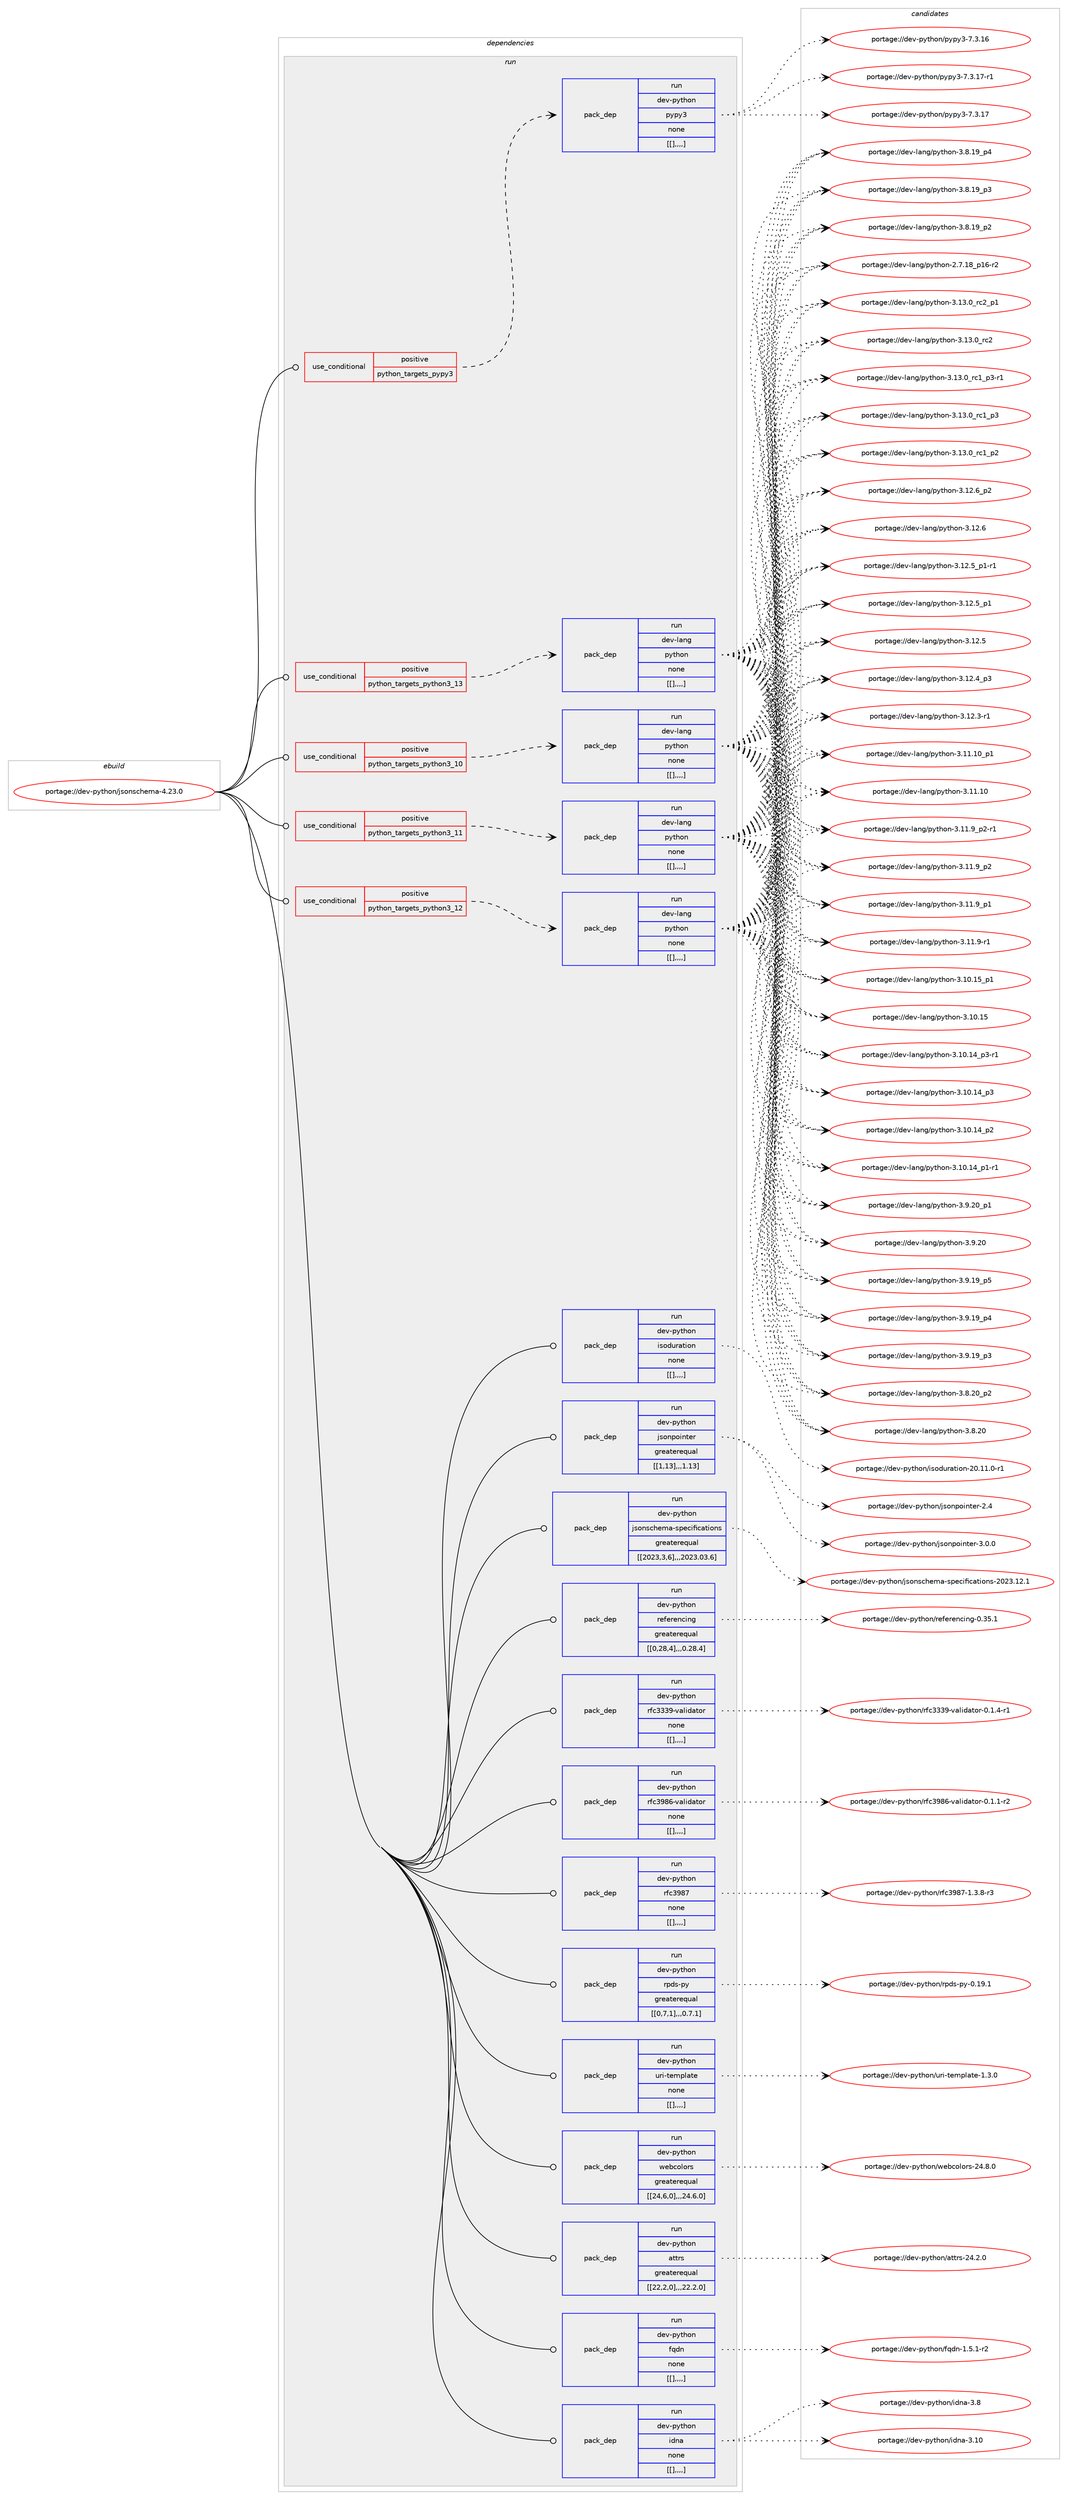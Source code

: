digraph prolog {

# *************
# Graph options
# *************

newrank=true;
concentrate=true;
compound=true;
graph [rankdir=LR,fontname=Helvetica,fontsize=10,ranksep=1.5];#, ranksep=2.5, nodesep=0.2];
edge  [arrowhead=vee];
node  [fontname=Helvetica,fontsize=10];

# **********
# The ebuild
# **********

subgraph cluster_leftcol {
color=gray;
label=<<i>ebuild</i>>;
id [label="portage://dev-python/jsonschema-4.23.0", color=red, width=4, href="../dev-python/jsonschema-4.23.0.svg"];
}

# ****************
# The dependencies
# ****************

subgraph cluster_midcol {
color=gray;
label=<<i>dependencies</i>>;
subgraph cluster_compile {
fillcolor="#eeeeee";
style=filled;
label=<<i>compile</i>>;
}
subgraph cluster_compileandrun {
fillcolor="#eeeeee";
style=filled;
label=<<i>compile and run</i>>;
}
subgraph cluster_run {
fillcolor="#eeeeee";
style=filled;
label=<<i>run</i>>;
subgraph cond35129 {
dependency150965 [label=<<TABLE BORDER="0" CELLBORDER="1" CELLSPACING="0" CELLPADDING="4"><TR><TD ROWSPAN="3" CELLPADDING="10">use_conditional</TD></TR><TR><TD>positive</TD></TR><TR><TD>python_targets_pypy3</TD></TR></TABLE>>, shape=none, color=red];
subgraph pack114622 {
dependency150966 [label=<<TABLE BORDER="0" CELLBORDER="1" CELLSPACING="0" CELLPADDING="4" WIDTH="220"><TR><TD ROWSPAN="6" CELLPADDING="30">pack_dep</TD></TR><TR><TD WIDTH="110">run</TD></TR><TR><TD>dev-python</TD></TR><TR><TD>pypy3</TD></TR><TR><TD>none</TD></TR><TR><TD>[[],,,,]</TD></TR></TABLE>>, shape=none, color=blue];
}
dependency150965:e -> dependency150966:w [weight=20,style="dashed",arrowhead="vee"];
}
id:e -> dependency150965:w [weight=20,style="solid",arrowhead="odot"];
subgraph cond35130 {
dependency150967 [label=<<TABLE BORDER="0" CELLBORDER="1" CELLSPACING="0" CELLPADDING="4"><TR><TD ROWSPAN="3" CELLPADDING="10">use_conditional</TD></TR><TR><TD>positive</TD></TR><TR><TD>python_targets_python3_10</TD></TR></TABLE>>, shape=none, color=red];
subgraph pack114623 {
dependency150968 [label=<<TABLE BORDER="0" CELLBORDER="1" CELLSPACING="0" CELLPADDING="4" WIDTH="220"><TR><TD ROWSPAN="6" CELLPADDING="30">pack_dep</TD></TR><TR><TD WIDTH="110">run</TD></TR><TR><TD>dev-lang</TD></TR><TR><TD>python</TD></TR><TR><TD>none</TD></TR><TR><TD>[[],,,,]</TD></TR></TABLE>>, shape=none, color=blue];
}
dependency150967:e -> dependency150968:w [weight=20,style="dashed",arrowhead="vee"];
}
id:e -> dependency150967:w [weight=20,style="solid",arrowhead="odot"];
subgraph cond35131 {
dependency150969 [label=<<TABLE BORDER="0" CELLBORDER="1" CELLSPACING="0" CELLPADDING="4"><TR><TD ROWSPAN="3" CELLPADDING="10">use_conditional</TD></TR><TR><TD>positive</TD></TR><TR><TD>python_targets_python3_11</TD></TR></TABLE>>, shape=none, color=red];
subgraph pack114624 {
dependency150970 [label=<<TABLE BORDER="0" CELLBORDER="1" CELLSPACING="0" CELLPADDING="4" WIDTH="220"><TR><TD ROWSPAN="6" CELLPADDING="30">pack_dep</TD></TR><TR><TD WIDTH="110">run</TD></TR><TR><TD>dev-lang</TD></TR><TR><TD>python</TD></TR><TR><TD>none</TD></TR><TR><TD>[[],,,,]</TD></TR></TABLE>>, shape=none, color=blue];
}
dependency150969:e -> dependency150970:w [weight=20,style="dashed",arrowhead="vee"];
}
id:e -> dependency150969:w [weight=20,style="solid",arrowhead="odot"];
subgraph cond35132 {
dependency150971 [label=<<TABLE BORDER="0" CELLBORDER="1" CELLSPACING="0" CELLPADDING="4"><TR><TD ROWSPAN="3" CELLPADDING="10">use_conditional</TD></TR><TR><TD>positive</TD></TR><TR><TD>python_targets_python3_12</TD></TR></TABLE>>, shape=none, color=red];
subgraph pack114625 {
dependency150972 [label=<<TABLE BORDER="0" CELLBORDER="1" CELLSPACING="0" CELLPADDING="4" WIDTH="220"><TR><TD ROWSPAN="6" CELLPADDING="30">pack_dep</TD></TR><TR><TD WIDTH="110">run</TD></TR><TR><TD>dev-lang</TD></TR><TR><TD>python</TD></TR><TR><TD>none</TD></TR><TR><TD>[[],,,,]</TD></TR></TABLE>>, shape=none, color=blue];
}
dependency150971:e -> dependency150972:w [weight=20,style="dashed",arrowhead="vee"];
}
id:e -> dependency150971:w [weight=20,style="solid",arrowhead="odot"];
subgraph cond35133 {
dependency150973 [label=<<TABLE BORDER="0" CELLBORDER="1" CELLSPACING="0" CELLPADDING="4"><TR><TD ROWSPAN="3" CELLPADDING="10">use_conditional</TD></TR><TR><TD>positive</TD></TR><TR><TD>python_targets_python3_13</TD></TR></TABLE>>, shape=none, color=red];
subgraph pack114626 {
dependency150974 [label=<<TABLE BORDER="0" CELLBORDER="1" CELLSPACING="0" CELLPADDING="4" WIDTH="220"><TR><TD ROWSPAN="6" CELLPADDING="30">pack_dep</TD></TR><TR><TD WIDTH="110">run</TD></TR><TR><TD>dev-lang</TD></TR><TR><TD>python</TD></TR><TR><TD>none</TD></TR><TR><TD>[[],,,,]</TD></TR></TABLE>>, shape=none, color=blue];
}
dependency150973:e -> dependency150974:w [weight=20,style="dashed",arrowhead="vee"];
}
id:e -> dependency150973:w [weight=20,style="solid",arrowhead="odot"];
subgraph pack114627 {
dependency150975 [label=<<TABLE BORDER="0" CELLBORDER="1" CELLSPACING="0" CELLPADDING="4" WIDTH="220"><TR><TD ROWSPAN="6" CELLPADDING="30">pack_dep</TD></TR><TR><TD WIDTH="110">run</TD></TR><TR><TD>dev-python</TD></TR><TR><TD>attrs</TD></TR><TR><TD>greaterequal</TD></TR><TR><TD>[[22,2,0],,,22.2.0]</TD></TR></TABLE>>, shape=none, color=blue];
}
id:e -> dependency150975:w [weight=20,style="solid",arrowhead="odot"];
subgraph pack114628 {
dependency150976 [label=<<TABLE BORDER="0" CELLBORDER="1" CELLSPACING="0" CELLPADDING="4" WIDTH="220"><TR><TD ROWSPAN="6" CELLPADDING="30">pack_dep</TD></TR><TR><TD WIDTH="110">run</TD></TR><TR><TD>dev-python</TD></TR><TR><TD>fqdn</TD></TR><TR><TD>none</TD></TR><TR><TD>[[],,,,]</TD></TR></TABLE>>, shape=none, color=blue];
}
id:e -> dependency150976:w [weight=20,style="solid",arrowhead="odot"];
subgraph pack114629 {
dependency150977 [label=<<TABLE BORDER="0" CELLBORDER="1" CELLSPACING="0" CELLPADDING="4" WIDTH="220"><TR><TD ROWSPAN="6" CELLPADDING="30">pack_dep</TD></TR><TR><TD WIDTH="110">run</TD></TR><TR><TD>dev-python</TD></TR><TR><TD>idna</TD></TR><TR><TD>none</TD></TR><TR><TD>[[],,,,]</TD></TR></TABLE>>, shape=none, color=blue];
}
id:e -> dependency150977:w [weight=20,style="solid",arrowhead="odot"];
subgraph pack114630 {
dependency150978 [label=<<TABLE BORDER="0" CELLBORDER="1" CELLSPACING="0" CELLPADDING="4" WIDTH="220"><TR><TD ROWSPAN="6" CELLPADDING="30">pack_dep</TD></TR><TR><TD WIDTH="110">run</TD></TR><TR><TD>dev-python</TD></TR><TR><TD>isoduration</TD></TR><TR><TD>none</TD></TR><TR><TD>[[],,,,]</TD></TR></TABLE>>, shape=none, color=blue];
}
id:e -> dependency150978:w [weight=20,style="solid",arrowhead="odot"];
subgraph pack114631 {
dependency150979 [label=<<TABLE BORDER="0" CELLBORDER="1" CELLSPACING="0" CELLPADDING="4" WIDTH="220"><TR><TD ROWSPAN="6" CELLPADDING="30">pack_dep</TD></TR><TR><TD WIDTH="110">run</TD></TR><TR><TD>dev-python</TD></TR><TR><TD>jsonpointer</TD></TR><TR><TD>greaterequal</TD></TR><TR><TD>[[1,13],,,1.13]</TD></TR></TABLE>>, shape=none, color=blue];
}
id:e -> dependency150979:w [weight=20,style="solid",arrowhead="odot"];
subgraph pack114632 {
dependency150980 [label=<<TABLE BORDER="0" CELLBORDER="1" CELLSPACING="0" CELLPADDING="4" WIDTH="220"><TR><TD ROWSPAN="6" CELLPADDING="30">pack_dep</TD></TR><TR><TD WIDTH="110">run</TD></TR><TR><TD>dev-python</TD></TR><TR><TD>jsonschema-specifications</TD></TR><TR><TD>greaterequal</TD></TR><TR><TD>[[2023,3,6],,,2023.03.6]</TD></TR></TABLE>>, shape=none, color=blue];
}
id:e -> dependency150980:w [weight=20,style="solid",arrowhead="odot"];
subgraph pack114633 {
dependency150981 [label=<<TABLE BORDER="0" CELLBORDER="1" CELLSPACING="0" CELLPADDING="4" WIDTH="220"><TR><TD ROWSPAN="6" CELLPADDING="30">pack_dep</TD></TR><TR><TD WIDTH="110">run</TD></TR><TR><TD>dev-python</TD></TR><TR><TD>referencing</TD></TR><TR><TD>greaterequal</TD></TR><TR><TD>[[0,28,4],,,0.28.4]</TD></TR></TABLE>>, shape=none, color=blue];
}
id:e -> dependency150981:w [weight=20,style="solid",arrowhead="odot"];
subgraph pack114634 {
dependency150982 [label=<<TABLE BORDER="0" CELLBORDER="1" CELLSPACING="0" CELLPADDING="4" WIDTH="220"><TR><TD ROWSPAN="6" CELLPADDING="30">pack_dep</TD></TR><TR><TD WIDTH="110">run</TD></TR><TR><TD>dev-python</TD></TR><TR><TD>rfc3339-validator</TD></TR><TR><TD>none</TD></TR><TR><TD>[[],,,,]</TD></TR></TABLE>>, shape=none, color=blue];
}
id:e -> dependency150982:w [weight=20,style="solid",arrowhead="odot"];
subgraph pack114635 {
dependency150983 [label=<<TABLE BORDER="0" CELLBORDER="1" CELLSPACING="0" CELLPADDING="4" WIDTH="220"><TR><TD ROWSPAN="6" CELLPADDING="30">pack_dep</TD></TR><TR><TD WIDTH="110">run</TD></TR><TR><TD>dev-python</TD></TR><TR><TD>rfc3986-validator</TD></TR><TR><TD>none</TD></TR><TR><TD>[[],,,,]</TD></TR></TABLE>>, shape=none, color=blue];
}
id:e -> dependency150983:w [weight=20,style="solid",arrowhead="odot"];
subgraph pack114636 {
dependency150984 [label=<<TABLE BORDER="0" CELLBORDER="1" CELLSPACING="0" CELLPADDING="4" WIDTH="220"><TR><TD ROWSPAN="6" CELLPADDING="30">pack_dep</TD></TR><TR><TD WIDTH="110">run</TD></TR><TR><TD>dev-python</TD></TR><TR><TD>rfc3987</TD></TR><TR><TD>none</TD></TR><TR><TD>[[],,,,]</TD></TR></TABLE>>, shape=none, color=blue];
}
id:e -> dependency150984:w [weight=20,style="solid",arrowhead="odot"];
subgraph pack114637 {
dependency150985 [label=<<TABLE BORDER="0" CELLBORDER="1" CELLSPACING="0" CELLPADDING="4" WIDTH="220"><TR><TD ROWSPAN="6" CELLPADDING="30">pack_dep</TD></TR><TR><TD WIDTH="110">run</TD></TR><TR><TD>dev-python</TD></TR><TR><TD>rpds-py</TD></TR><TR><TD>greaterequal</TD></TR><TR><TD>[[0,7,1],,,0.7.1]</TD></TR></TABLE>>, shape=none, color=blue];
}
id:e -> dependency150985:w [weight=20,style="solid",arrowhead="odot"];
subgraph pack114638 {
dependency150986 [label=<<TABLE BORDER="0" CELLBORDER="1" CELLSPACING="0" CELLPADDING="4" WIDTH="220"><TR><TD ROWSPAN="6" CELLPADDING="30">pack_dep</TD></TR><TR><TD WIDTH="110">run</TD></TR><TR><TD>dev-python</TD></TR><TR><TD>uri-template</TD></TR><TR><TD>none</TD></TR><TR><TD>[[],,,,]</TD></TR></TABLE>>, shape=none, color=blue];
}
id:e -> dependency150986:w [weight=20,style="solid",arrowhead="odot"];
subgraph pack114639 {
dependency150987 [label=<<TABLE BORDER="0" CELLBORDER="1" CELLSPACING="0" CELLPADDING="4" WIDTH="220"><TR><TD ROWSPAN="6" CELLPADDING="30">pack_dep</TD></TR><TR><TD WIDTH="110">run</TD></TR><TR><TD>dev-python</TD></TR><TR><TD>webcolors</TD></TR><TR><TD>greaterequal</TD></TR><TR><TD>[[24,6,0],,,24.6.0]</TD></TR></TABLE>>, shape=none, color=blue];
}
id:e -> dependency150987:w [weight=20,style="solid",arrowhead="odot"];
}
}

# **************
# The candidates
# **************

subgraph cluster_choices {
rank=same;
color=gray;
label=<<i>candidates</i>>;

subgraph choice114622 {
color=black;
nodesep=1;
choice100101118451121211161041111104711212111212151455546514649554511449 [label="portage://dev-python/pypy3-7.3.17-r1", color=red, width=4,href="../dev-python/pypy3-7.3.17-r1.svg"];
choice10010111845112121116104111110471121211121215145554651464955 [label="portage://dev-python/pypy3-7.3.17", color=red, width=4,href="../dev-python/pypy3-7.3.17.svg"];
choice10010111845112121116104111110471121211121215145554651464954 [label="portage://dev-python/pypy3-7.3.16", color=red, width=4,href="../dev-python/pypy3-7.3.16.svg"];
dependency150966:e -> choice100101118451121211161041111104711212111212151455546514649554511449:w [style=dotted,weight="100"];
dependency150966:e -> choice10010111845112121116104111110471121211121215145554651464955:w [style=dotted,weight="100"];
dependency150966:e -> choice10010111845112121116104111110471121211121215145554651464954:w [style=dotted,weight="100"];
}
subgraph choice114623 {
color=black;
nodesep=1;
choice100101118451089711010347112121116104111110455146495146489511499509511249 [label="portage://dev-lang/python-3.13.0_rc2_p1", color=red, width=4,href="../dev-lang/python-3.13.0_rc2_p1.svg"];
choice10010111845108971101034711212111610411111045514649514648951149950 [label="portage://dev-lang/python-3.13.0_rc2", color=red, width=4,href="../dev-lang/python-3.13.0_rc2.svg"];
choice1001011184510897110103471121211161041111104551464951464895114994995112514511449 [label="portage://dev-lang/python-3.13.0_rc1_p3-r1", color=red, width=4,href="../dev-lang/python-3.13.0_rc1_p3-r1.svg"];
choice100101118451089711010347112121116104111110455146495146489511499499511251 [label="portage://dev-lang/python-3.13.0_rc1_p3", color=red, width=4,href="../dev-lang/python-3.13.0_rc1_p3.svg"];
choice100101118451089711010347112121116104111110455146495146489511499499511250 [label="portage://dev-lang/python-3.13.0_rc1_p2", color=red, width=4,href="../dev-lang/python-3.13.0_rc1_p2.svg"];
choice100101118451089711010347112121116104111110455146495046549511250 [label="portage://dev-lang/python-3.12.6_p2", color=red, width=4,href="../dev-lang/python-3.12.6_p2.svg"];
choice10010111845108971101034711212111610411111045514649504654 [label="portage://dev-lang/python-3.12.6", color=red, width=4,href="../dev-lang/python-3.12.6.svg"];
choice1001011184510897110103471121211161041111104551464950465395112494511449 [label="portage://dev-lang/python-3.12.5_p1-r1", color=red, width=4,href="../dev-lang/python-3.12.5_p1-r1.svg"];
choice100101118451089711010347112121116104111110455146495046539511249 [label="portage://dev-lang/python-3.12.5_p1", color=red, width=4,href="../dev-lang/python-3.12.5_p1.svg"];
choice10010111845108971101034711212111610411111045514649504653 [label="portage://dev-lang/python-3.12.5", color=red, width=4,href="../dev-lang/python-3.12.5.svg"];
choice100101118451089711010347112121116104111110455146495046529511251 [label="portage://dev-lang/python-3.12.4_p3", color=red, width=4,href="../dev-lang/python-3.12.4_p3.svg"];
choice100101118451089711010347112121116104111110455146495046514511449 [label="portage://dev-lang/python-3.12.3-r1", color=red, width=4,href="../dev-lang/python-3.12.3-r1.svg"];
choice10010111845108971101034711212111610411111045514649494649489511249 [label="portage://dev-lang/python-3.11.10_p1", color=red, width=4,href="../dev-lang/python-3.11.10_p1.svg"];
choice1001011184510897110103471121211161041111104551464949464948 [label="portage://dev-lang/python-3.11.10", color=red, width=4,href="../dev-lang/python-3.11.10.svg"];
choice1001011184510897110103471121211161041111104551464949465795112504511449 [label="portage://dev-lang/python-3.11.9_p2-r1", color=red, width=4,href="../dev-lang/python-3.11.9_p2-r1.svg"];
choice100101118451089711010347112121116104111110455146494946579511250 [label="portage://dev-lang/python-3.11.9_p2", color=red, width=4,href="../dev-lang/python-3.11.9_p2.svg"];
choice100101118451089711010347112121116104111110455146494946579511249 [label="portage://dev-lang/python-3.11.9_p1", color=red, width=4,href="../dev-lang/python-3.11.9_p1.svg"];
choice100101118451089711010347112121116104111110455146494946574511449 [label="portage://dev-lang/python-3.11.9-r1", color=red, width=4,href="../dev-lang/python-3.11.9-r1.svg"];
choice10010111845108971101034711212111610411111045514649484649539511249 [label="portage://dev-lang/python-3.10.15_p1", color=red, width=4,href="../dev-lang/python-3.10.15_p1.svg"];
choice1001011184510897110103471121211161041111104551464948464953 [label="portage://dev-lang/python-3.10.15", color=red, width=4,href="../dev-lang/python-3.10.15.svg"];
choice100101118451089711010347112121116104111110455146494846495295112514511449 [label="portage://dev-lang/python-3.10.14_p3-r1", color=red, width=4,href="../dev-lang/python-3.10.14_p3-r1.svg"];
choice10010111845108971101034711212111610411111045514649484649529511251 [label="portage://dev-lang/python-3.10.14_p3", color=red, width=4,href="../dev-lang/python-3.10.14_p3.svg"];
choice10010111845108971101034711212111610411111045514649484649529511250 [label="portage://dev-lang/python-3.10.14_p2", color=red, width=4,href="../dev-lang/python-3.10.14_p2.svg"];
choice100101118451089711010347112121116104111110455146494846495295112494511449 [label="portage://dev-lang/python-3.10.14_p1-r1", color=red, width=4,href="../dev-lang/python-3.10.14_p1-r1.svg"];
choice100101118451089711010347112121116104111110455146574650489511249 [label="portage://dev-lang/python-3.9.20_p1", color=red, width=4,href="../dev-lang/python-3.9.20_p1.svg"];
choice10010111845108971101034711212111610411111045514657465048 [label="portage://dev-lang/python-3.9.20", color=red, width=4,href="../dev-lang/python-3.9.20.svg"];
choice100101118451089711010347112121116104111110455146574649579511253 [label="portage://dev-lang/python-3.9.19_p5", color=red, width=4,href="../dev-lang/python-3.9.19_p5.svg"];
choice100101118451089711010347112121116104111110455146574649579511252 [label="portage://dev-lang/python-3.9.19_p4", color=red, width=4,href="../dev-lang/python-3.9.19_p4.svg"];
choice100101118451089711010347112121116104111110455146574649579511251 [label="portage://dev-lang/python-3.9.19_p3", color=red, width=4,href="../dev-lang/python-3.9.19_p3.svg"];
choice100101118451089711010347112121116104111110455146564650489511250 [label="portage://dev-lang/python-3.8.20_p2", color=red, width=4,href="../dev-lang/python-3.8.20_p2.svg"];
choice10010111845108971101034711212111610411111045514656465048 [label="portage://dev-lang/python-3.8.20", color=red, width=4,href="../dev-lang/python-3.8.20.svg"];
choice100101118451089711010347112121116104111110455146564649579511252 [label="portage://dev-lang/python-3.8.19_p4", color=red, width=4,href="../dev-lang/python-3.8.19_p4.svg"];
choice100101118451089711010347112121116104111110455146564649579511251 [label="portage://dev-lang/python-3.8.19_p3", color=red, width=4,href="../dev-lang/python-3.8.19_p3.svg"];
choice100101118451089711010347112121116104111110455146564649579511250 [label="portage://dev-lang/python-3.8.19_p2", color=red, width=4,href="../dev-lang/python-3.8.19_p2.svg"];
choice100101118451089711010347112121116104111110455046554649569511249544511450 [label="portage://dev-lang/python-2.7.18_p16-r2", color=red, width=4,href="../dev-lang/python-2.7.18_p16-r2.svg"];
dependency150968:e -> choice100101118451089711010347112121116104111110455146495146489511499509511249:w [style=dotted,weight="100"];
dependency150968:e -> choice10010111845108971101034711212111610411111045514649514648951149950:w [style=dotted,weight="100"];
dependency150968:e -> choice1001011184510897110103471121211161041111104551464951464895114994995112514511449:w [style=dotted,weight="100"];
dependency150968:e -> choice100101118451089711010347112121116104111110455146495146489511499499511251:w [style=dotted,weight="100"];
dependency150968:e -> choice100101118451089711010347112121116104111110455146495146489511499499511250:w [style=dotted,weight="100"];
dependency150968:e -> choice100101118451089711010347112121116104111110455146495046549511250:w [style=dotted,weight="100"];
dependency150968:e -> choice10010111845108971101034711212111610411111045514649504654:w [style=dotted,weight="100"];
dependency150968:e -> choice1001011184510897110103471121211161041111104551464950465395112494511449:w [style=dotted,weight="100"];
dependency150968:e -> choice100101118451089711010347112121116104111110455146495046539511249:w [style=dotted,weight="100"];
dependency150968:e -> choice10010111845108971101034711212111610411111045514649504653:w [style=dotted,weight="100"];
dependency150968:e -> choice100101118451089711010347112121116104111110455146495046529511251:w [style=dotted,weight="100"];
dependency150968:e -> choice100101118451089711010347112121116104111110455146495046514511449:w [style=dotted,weight="100"];
dependency150968:e -> choice10010111845108971101034711212111610411111045514649494649489511249:w [style=dotted,weight="100"];
dependency150968:e -> choice1001011184510897110103471121211161041111104551464949464948:w [style=dotted,weight="100"];
dependency150968:e -> choice1001011184510897110103471121211161041111104551464949465795112504511449:w [style=dotted,weight="100"];
dependency150968:e -> choice100101118451089711010347112121116104111110455146494946579511250:w [style=dotted,weight="100"];
dependency150968:e -> choice100101118451089711010347112121116104111110455146494946579511249:w [style=dotted,weight="100"];
dependency150968:e -> choice100101118451089711010347112121116104111110455146494946574511449:w [style=dotted,weight="100"];
dependency150968:e -> choice10010111845108971101034711212111610411111045514649484649539511249:w [style=dotted,weight="100"];
dependency150968:e -> choice1001011184510897110103471121211161041111104551464948464953:w [style=dotted,weight="100"];
dependency150968:e -> choice100101118451089711010347112121116104111110455146494846495295112514511449:w [style=dotted,weight="100"];
dependency150968:e -> choice10010111845108971101034711212111610411111045514649484649529511251:w [style=dotted,weight="100"];
dependency150968:e -> choice10010111845108971101034711212111610411111045514649484649529511250:w [style=dotted,weight="100"];
dependency150968:e -> choice100101118451089711010347112121116104111110455146494846495295112494511449:w [style=dotted,weight="100"];
dependency150968:e -> choice100101118451089711010347112121116104111110455146574650489511249:w [style=dotted,weight="100"];
dependency150968:e -> choice10010111845108971101034711212111610411111045514657465048:w [style=dotted,weight="100"];
dependency150968:e -> choice100101118451089711010347112121116104111110455146574649579511253:w [style=dotted,weight="100"];
dependency150968:e -> choice100101118451089711010347112121116104111110455146574649579511252:w [style=dotted,weight="100"];
dependency150968:e -> choice100101118451089711010347112121116104111110455146574649579511251:w [style=dotted,weight="100"];
dependency150968:e -> choice100101118451089711010347112121116104111110455146564650489511250:w [style=dotted,weight="100"];
dependency150968:e -> choice10010111845108971101034711212111610411111045514656465048:w [style=dotted,weight="100"];
dependency150968:e -> choice100101118451089711010347112121116104111110455146564649579511252:w [style=dotted,weight="100"];
dependency150968:e -> choice100101118451089711010347112121116104111110455146564649579511251:w [style=dotted,weight="100"];
dependency150968:e -> choice100101118451089711010347112121116104111110455146564649579511250:w [style=dotted,weight="100"];
dependency150968:e -> choice100101118451089711010347112121116104111110455046554649569511249544511450:w [style=dotted,weight="100"];
}
subgraph choice114624 {
color=black;
nodesep=1;
choice100101118451089711010347112121116104111110455146495146489511499509511249 [label="portage://dev-lang/python-3.13.0_rc2_p1", color=red, width=4,href="../dev-lang/python-3.13.0_rc2_p1.svg"];
choice10010111845108971101034711212111610411111045514649514648951149950 [label="portage://dev-lang/python-3.13.0_rc2", color=red, width=4,href="../dev-lang/python-3.13.0_rc2.svg"];
choice1001011184510897110103471121211161041111104551464951464895114994995112514511449 [label="portage://dev-lang/python-3.13.0_rc1_p3-r1", color=red, width=4,href="../dev-lang/python-3.13.0_rc1_p3-r1.svg"];
choice100101118451089711010347112121116104111110455146495146489511499499511251 [label="portage://dev-lang/python-3.13.0_rc1_p3", color=red, width=4,href="../dev-lang/python-3.13.0_rc1_p3.svg"];
choice100101118451089711010347112121116104111110455146495146489511499499511250 [label="portage://dev-lang/python-3.13.0_rc1_p2", color=red, width=4,href="../dev-lang/python-3.13.0_rc1_p2.svg"];
choice100101118451089711010347112121116104111110455146495046549511250 [label="portage://dev-lang/python-3.12.6_p2", color=red, width=4,href="../dev-lang/python-3.12.6_p2.svg"];
choice10010111845108971101034711212111610411111045514649504654 [label="portage://dev-lang/python-3.12.6", color=red, width=4,href="../dev-lang/python-3.12.6.svg"];
choice1001011184510897110103471121211161041111104551464950465395112494511449 [label="portage://dev-lang/python-3.12.5_p1-r1", color=red, width=4,href="../dev-lang/python-3.12.5_p1-r1.svg"];
choice100101118451089711010347112121116104111110455146495046539511249 [label="portage://dev-lang/python-3.12.5_p1", color=red, width=4,href="../dev-lang/python-3.12.5_p1.svg"];
choice10010111845108971101034711212111610411111045514649504653 [label="portage://dev-lang/python-3.12.5", color=red, width=4,href="../dev-lang/python-3.12.5.svg"];
choice100101118451089711010347112121116104111110455146495046529511251 [label="portage://dev-lang/python-3.12.4_p3", color=red, width=4,href="../dev-lang/python-3.12.4_p3.svg"];
choice100101118451089711010347112121116104111110455146495046514511449 [label="portage://dev-lang/python-3.12.3-r1", color=red, width=4,href="../dev-lang/python-3.12.3-r1.svg"];
choice10010111845108971101034711212111610411111045514649494649489511249 [label="portage://dev-lang/python-3.11.10_p1", color=red, width=4,href="../dev-lang/python-3.11.10_p1.svg"];
choice1001011184510897110103471121211161041111104551464949464948 [label="portage://dev-lang/python-3.11.10", color=red, width=4,href="../dev-lang/python-3.11.10.svg"];
choice1001011184510897110103471121211161041111104551464949465795112504511449 [label="portage://dev-lang/python-3.11.9_p2-r1", color=red, width=4,href="../dev-lang/python-3.11.9_p2-r1.svg"];
choice100101118451089711010347112121116104111110455146494946579511250 [label="portage://dev-lang/python-3.11.9_p2", color=red, width=4,href="../dev-lang/python-3.11.9_p2.svg"];
choice100101118451089711010347112121116104111110455146494946579511249 [label="portage://dev-lang/python-3.11.9_p1", color=red, width=4,href="../dev-lang/python-3.11.9_p1.svg"];
choice100101118451089711010347112121116104111110455146494946574511449 [label="portage://dev-lang/python-3.11.9-r1", color=red, width=4,href="../dev-lang/python-3.11.9-r1.svg"];
choice10010111845108971101034711212111610411111045514649484649539511249 [label="portage://dev-lang/python-3.10.15_p1", color=red, width=4,href="../dev-lang/python-3.10.15_p1.svg"];
choice1001011184510897110103471121211161041111104551464948464953 [label="portage://dev-lang/python-3.10.15", color=red, width=4,href="../dev-lang/python-3.10.15.svg"];
choice100101118451089711010347112121116104111110455146494846495295112514511449 [label="portage://dev-lang/python-3.10.14_p3-r1", color=red, width=4,href="../dev-lang/python-3.10.14_p3-r1.svg"];
choice10010111845108971101034711212111610411111045514649484649529511251 [label="portage://dev-lang/python-3.10.14_p3", color=red, width=4,href="../dev-lang/python-3.10.14_p3.svg"];
choice10010111845108971101034711212111610411111045514649484649529511250 [label="portage://dev-lang/python-3.10.14_p2", color=red, width=4,href="../dev-lang/python-3.10.14_p2.svg"];
choice100101118451089711010347112121116104111110455146494846495295112494511449 [label="portage://dev-lang/python-3.10.14_p1-r1", color=red, width=4,href="../dev-lang/python-3.10.14_p1-r1.svg"];
choice100101118451089711010347112121116104111110455146574650489511249 [label="portage://dev-lang/python-3.9.20_p1", color=red, width=4,href="../dev-lang/python-3.9.20_p1.svg"];
choice10010111845108971101034711212111610411111045514657465048 [label="portage://dev-lang/python-3.9.20", color=red, width=4,href="../dev-lang/python-3.9.20.svg"];
choice100101118451089711010347112121116104111110455146574649579511253 [label="portage://dev-lang/python-3.9.19_p5", color=red, width=4,href="../dev-lang/python-3.9.19_p5.svg"];
choice100101118451089711010347112121116104111110455146574649579511252 [label="portage://dev-lang/python-3.9.19_p4", color=red, width=4,href="../dev-lang/python-3.9.19_p4.svg"];
choice100101118451089711010347112121116104111110455146574649579511251 [label="portage://dev-lang/python-3.9.19_p3", color=red, width=4,href="../dev-lang/python-3.9.19_p3.svg"];
choice100101118451089711010347112121116104111110455146564650489511250 [label="portage://dev-lang/python-3.8.20_p2", color=red, width=4,href="../dev-lang/python-3.8.20_p2.svg"];
choice10010111845108971101034711212111610411111045514656465048 [label="portage://dev-lang/python-3.8.20", color=red, width=4,href="../dev-lang/python-3.8.20.svg"];
choice100101118451089711010347112121116104111110455146564649579511252 [label="portage://dev-lang/python-3.8.19_p4", color=red, width=4,href="../dev-lang/python-3.8.19_p4.svg"];
choice100101118451089711010347112121116104111110455146564649579511251 [label="portage://dev-lang/python-3.8.19_p3", color=red, width=4,href="../dev-lang/python-3.8.19_p3.svg"];
choice100101118451089711010347112121116104111110455146564649579511250 [label="portage://dev-lang/python-3.8.19_p2", color=red, width=4,href="../dev-lang/python-3.8.19_p2.svg"];
choice100101118451089711010347112121116104111110455046554649569511249544511450 [label="portage://dev-lang/python-2.7.18_p16-r2", color=red, width=4,href="../dev-lang/python-2.7.18_p16-r2.svg"];
dependency150970:e -> choice100101118451089711010347112121116104111110455146495146489511499509511249:w [style=dotted,weight="100"];
dependency150970:e -> choice10010111845108971101034711212111610411111045514649514648951149950:w [style=dotted,weight="100"];
dependency150970:e -> choice1001011184510897110103471121211161041111104551464951464895114994995112514511449:w [style=dotted,weight="100"];
dependency150970:e -> choice100101118451089711010347112121116104111110455146495146489511499499511251:w [style=dotted,weight="100"];
dependency150970:e -> choice100101118451089711010347112121116104111110455146495146489511499499511250:w [style=dotted,weight="100"];
dependency150970:e -> choice100101118451089711010347112121116104111110455146495046549511250:w [style=dotted,weight="100"];
dependency150970:e -> choice10010111845108971101034711212111610411111045514649504654:w [style=dotted,weight="100"];
dependency150970:e -> choice1001011184510897110103471121211161041111104551464950465395112494511449:w [style=dotted,weight="100"];
dependency150970:e -> choice100101118451089711010347112121116104111110455146495046539511249:w [style=dotted,weight="100"];
dependency150970:e -> choice10010111845108971101034711212111610411111045514649504653:w [style=dotted,weight="100"];
dependency150970:e -> choice100101118451089711010347112121116104111110455146495046529511251:w [style=dotted,weight="100"];
dependency150970:e -> choice100101118451089711010347112121116104111110455146495046514511449:w [style=dotted,weight="100"];
dependency150970:e -> choice10010111845108971101034711212111610411111045514649494649489511249:w [style=dotted,weight="100"];
dependency150970:e -> choice1001011184510897110103471121211161041111104551464949464948:w [style=dotted,weight="100"];
dependency150970:e -> choice1001011184510897110103471121211161041111104551464949465795112504511449:w [style=dotted,weight="100"];
dependency150970:e -> choice100101118451089711010347112121116104111110455146494946579511250:w [style=dotted,weight="100"];
dependency150970:e -> choice100101118451089711010347112121116104111110455146494946579511249:w [style=dotted,weight="100"];
dependency150970:e -> choice100101118451089711010347112121116104111110455146494946574511449:w [style=dotted,weight="100"];
dependency150970:e -> choice10010111845108971101034711212111610411111045514649484649539511249:w [style=dotted,weight="100"];
dependency150970:e -> choice1001011184510897110103471121211161041111104551464948464953:w [style=dotted,weight="100"];
dependency150970:e -> choice100101118451089711010347112121116104111110455146494846495295112514511449:w [style=dotted,weight="100"];
dependency150970:e -> choice10010111845108971101034711212111610411111045514649484649529511251:w [style=dotted,weight="100"];
dependency150970:e -> choice10010111845108971101034711212111610411111045514649484649529511250:w [style=dotted,weight="100"];
dependency150970:e -> choice100101118451089711010347112121116104111110455146494846495295112494511449:w [style=dotted,weight="100"];
dependency150970:e -> choice100101118451089711010347112121116104111110455146574650489511249:w [style=dotted,weight="100"];
dependency150970:e -> choice10010111845108971101034711212111610411111045514657465048:w [style=dotted,weight="100"];
dependency150970:e -> choice100101118451089711010347112121116104111110455146574649579511253:w [style=dotted,weight="100"];
dependency150970:e -> choice100101118451089711010347112121116104111110455146574649579511252:w [style=dotted,weight="100"];
dependency150970:e -> choice100101118451089711010347112121116104111110455146574649579511251:w [style=dotted,weight="100"];
dependency150970:e -> choice100101118451089711010347112121116104111110455146564650489511250:w [style=dotted,weight="100"];
dependency150970:e -> choice10010111845108971101034711212111610411111045514656465048:w [style=dotted,weight="100"];
dependency150970:e -> choice100101118451089711010347112121116104111110455146564649579511252:w [style=dotted,weight="100"];
dependency150970:e -> choice100101118451089711010347112121116104111110455146564649579511251:w [style=dotted,weight="100"];
dependency150970:e -> choice100101118451089711010347112121116104111110455146564649579511250:w [style=dotted,weight="100"];
dependency150970:e -> choice100101118451089711010347112121116104111110455046554649569511249544511450:w [style=dotted,weight="100"];
}
subgraph choice114625 {
color=black;
nodesep=1;
choice100101118451089711010347112121116104111110455146495146489511499509511249 [label="portage://dev-lang/python-3.13.0_rc2_p1", color=red, width=4,href="../dev-lang/python-3.13.0_rc2_p1.svg"];
choice10010111845108971101034711212111610411111045514649514648951149950 [label="portage://dev-lang/python-3.13.0_rc2", color=red, width=4,href="../dev-lang/python-3.13.0_rc2.svg"];
choice1001011184510897110103471121211161041111104551464951464895114994995112514511449 [label="portage://dev-lang/python-3.13.0_rc1_p3-r1", color=red, width=4,href="../dev-lang/python-3.13.0_rc1_p3-r1.svg"];
choice100101118451089711010347112121116104111110455146495146489511499499511251 [label="portage://dev-lang/python-3.13.0_rc1_p3", color=red, width=4,href="../dev-lang/python-3.13.0_rc1_p3.svg"];
choice100101118451089711010347112121116104111110455146495146489511499499511250 [label="portage://dev-lang/python-3.13.0_rc1_p2", color=red, width=4,href="../dev-lang/python-3.13.0_rc1_p2.svg"];
choice100101118451089711010347112121116104111110455146495046549511250 [label="portage://dev-lang/python-3.12.6_p2", color=red, width=4,href="../dev-lang/python-3.12.6_p2.svg"];
choice10010111845108971101034711212111610411111045514649504654 [label="portage://dev-lang/python-3.12.6", color=red, width=4,href="../dev-lang/python-3.12.6.svg"];
choice1001011184510897110103471121211161041111104551464950465395112494511449 [label="portage://dev-lang/python-3.12.5_p1-r1", color=red, width=4,href="../dev-lang/python-3.12.5_p1-r1.svg"];
choice100101118451089711010347112121116104111110455146495046539511249 [label="portage://dev-lang/python-3.12.5_p1", color=red, width=4,href="../dev-lang/python-3.12.5_p1.svg"];
choice10010111845108971101034711212111610411111045514649504653 [label="portage://dev-lang/python-3.12.5", color=red, width=4,href="../dev-lang/python-3.12.5.svg"];
choice100101118451089711010347112121116104111110455146495046529511251 [label="portage://dev-lang/python-3.12.4_p3", color=red, width=4,href="../dev-lang/python-3.12.4_p3.svg"];
choice100101118451089711010347112121116104111110455146495046514511449 [label="portage://dev-lang/python-3.12.3-r1", color=red, width=4,href="../dev-lang/python-3.12.3-r1.svg"];
choice10010111845108971101034711212111610411111045514649494649489511249 [label="portage://dev-lang/python-3.11.10_p1", color=red, width=4,href="../dev-lang/python-3.11.10_p1.svg"];
choice1001011184510897110103471121211161041111104551464949464948 [label="portage://dev-lang/python-3.11.10", color=red, width=4,href="../dev-lang/python-3.11.10.svg"];
choice1001011184510897110103471121211161041111104551464949465795112504511449 [label="portage://dev-lang/python-3.11.9_p2-r1", color=red, width=4,href="../dev-lang/python-3.11.9_p2-r1.svg"];
choice100101118451089711010347112121116104111110455146494946579511250 [label="portage://dev-lang/python-3.11.9_p2", color=red, width=4,href="../dev-lang/python-3.11.9_p2.svg"];
choice100101118451089711010347112121116104111110455146494946579511249 [label="portage://dev-lang/python-3.11.9_p1", color=red, width=4,href="../dev-lang/python-3.11.9_p1.svg"];
choice100101118451089711010347112121116104111110455146494946574511449 [label="portage://dev-lang/python-3.11.9-r1", color=red, width=4,href="../dev-lang/python-3.11.9-r1.svg"];
choice10010111845108971101034711212111610411111045514649484649539511249 [label="portage://dev-lang/python-3.10.15_p1", color=red, width=4,href="../dev-lang/python-3.10.15_p1.svg"];
choice1001011184510897110103471121211161041111104551464948464953 [label="portage://dev-lang/python-3.10.15", color=red, width=4,href="../dev-lang/python-3.10.15.svg"];
choice100101118451089711010347112121116104111110455146494846495295112514511449 [label="portage://dev-lang/python-3.10.14_p3-r1", color=red, width=4,href="../dev-lang/python-3.10.14_p3-r1.svg"];
choice10010111845108971101034711212111610411111045514649484649529511251 [label="portage://dev-lang/python-3.10.14_p3", color=red, width=4,href="../dev-lang/python-3.10.14_p3.svg"];
choice10010111845108971101034711212111610411111045514649484649529511250 [label="portage://dev-lang/python-3.10.14_p2", color=red, width=4,href="../dev-lang/python-3.10.14_p2.svg"];
choice100101118451089711010347112121116104111110455146494846495295112494511449 [label="portage://dev-lang/python-3.10.14_p1-r1", color=red, width=4,href="../dev-lang/python-3.10.14_p1-r1.svg"];
choice100101118451089711010347112121116104111110455146574650489511249 [label="portage://dev-lang/python-3.9.20_p1", color=red, width=4,href="../dev-lang/python-3.9.20_p1.svg"];
choice10010111845108971101034711212111610411111045514657465048 [label="portage://dev-lang/python-3.9.20", color=red, width=4,href="../dev-lang/python-3.9.20.svg"];
choice100101118451089711010347112121116104111110455146574649579511253 [label="portage://dev-lang/python-3.9.19_p5", color=red, width=4,href="../dev-lang/python-3.9.19_p5.svg"];
choice100101118451089711010347112121116104111110455146574649579511252 [label="portage://dev-lang/python-3.9.19_p4", color=red, width=4,href="../dev-lang/python-3.9.19_p4.svg"];
choice100101118451089711010347112121116104111110455146574649579511251 [label="portage://dev-lang/python-3.9.19_p3", color=red, width=4,href="../dev-lang/python-3.9.19_p3.svg"];
choice100101118451089711010347112121116104111110455146564650489511250 [label="portage://dev-lang/python-3.8.20_p2", color=red, width=4,href="../dev-lang/python-3.8.20_p2.svg"];
choice10010111845108971101034711212111610411111045514656465048 [label="portage://dev-lang/python-3.8.20", color=red, width=4,href="../dev-lang/python-3.8.20.svg"];
choice100101118451089711010347112121116104111110455146564649579511252 [label="portage://dev-lang/python-3.8.19_p4", color=red, width=4,href="../dev-lang/python-3.8.19_p4.svg"];
choice100101118451089711010347112121116104111110455146564649579511251 [label="portage://dev-lang/python-3.8.19_p3", color=red, width=4,href="../dev-lang/python-3.8.19_p3.svg"];
choice100101118451089711010347112121116104111110455146564649579511250 [label="portage://dev-lang/python-3.8.19_p2", color=red, width=4,href="../dev-lang/python-3.8.19_p2.svg"];
choice100101118451089711010347112121116104111110455046554649569511249544511450 [label="portage://dev-lang/python-2.7.18_p16-r2", color=red, width=4,href="../dev-lang/python-2.7.18_p16-r2.svg"];
dependency150972:e -> choice100101118451089711010347112121116104111110455146495146489511499509511249:w [style=dotted,weight="100"];
dependency150972:e -> choice10010111845108971101034711212111610411111045514649514648951149950:w [style=dotted,weight="100"];
dependency150972:e -> choice1001011184510897110103471121211161041111104551464951464895114994995112514511449:w [style=dotted,weight="100"];
dependency150972:e -> choice100101118451089711010347112121116104111110455146495146489511499499511251:w [style=dotted,weight="100"];
dependency150972:e -> choice100101118451089711010347112121116104111110455146495146489511499499511250:w [style=dotted,weight="100"];
dependency150972:e -> choice100101118451089711010347112121116104111110455146495046549511250:w [style=dotted,weight="100"];
dependency150972:e -> choice10010111845108971101034711212111610411111045514649504654:w [style=dotted,weight="100"];
dependency150972:e -> choice1001011184510897110103471121211161041111104551464950465395112494511449:w [style=dotted,weight="100"];
dependency150972:e -> choice100101118451089711010347112121116104111110455146495046539511249:w [style=dotted,weight="100"];
dependency150972:e -> choice10010111845108971101034711212111610411111045514649504653:w [style=dotted,weight="100"];
dependency150972:e -> choice100101118451089711010347112121116104111110455146495046529511251:w [style=dotted,weight="100"];
dependency150972:e -> choice100101118451089711010347112121116104111110455146495046514511449:w [style=dotted,weight="100"];
dependency150972:e -> choice10010111845108971101034711212111610411111045514649494649489511249:w [style=dotted,weight="100"];
dependency150972:e -> choice1001011184510897110103471121211161041111104551464949464948:w [style=dotted,weight="100"];
dependency150972:e -> choice1001011184510897110103471121211161041111104551464949465795112504511449:w [style=dotted,weight="100"];
dependency150972:e -> choice100101118451089711010347112121116104111110455146494946579511250:w [style=dotted,weight="100"];
dependency150972:e -> choice100101118451089711010347112121116104111110455146494946579511249:w [style=dotted,weight="100"];
dependency150972:e -> choice100101118451089711010347112121116104111110455146494946574511449:w [style=dotted,weight="100"];
dependency150972:e -> choice10010111845108971101034711212111610411111045514649484649539511249:w [style=dotted,weight="100"];
dependency150972:e -> choice1001011184510897110103471121211161041111104551464948464953:w [style=dotted,weight="100"];
dependency150972:e -> choice100101118451089711010347112121116104111110455146494846495295112514511449:w [style=dotted,weight="100"];
dependency150972:e -> choice10010111845108971101034711212111610411111045514649484649529511251:w [style=dotted,weight="100"];
dependency150972:e -> choice10010111845108971101034711212111610411111045514649484649529511250:w [style=dotted,weight="100"];
dependency150972:e -> choice100101118451089711010347112121116104111110455146494846495295112494511449:w [style=dotted,weight="100"];
dependency150972:e -> choice100101118451089711010347112121116104111110455146574650489511249:w [style=dotted,weight="100"];
dependency150972:e -> choice10010111845108971101034711212111610411111045514657465048:w [style=dotted,weight="100"];
dependency150972:e -> choice100101118451089711010347112121116104111110455146574649579511253:w [style=dotted,weight="100"];
dependency150972:e -> choice100101118451089711010347112121116104111110455146574649579511252:w [style=dotted,weight="100"];
dependency150972:e -> choice100101118451089711010347112121116104111110455146574649579511251:w [style=dotted,weight="100"];
dependency150972:e -> choice100101118451089711010347112121116104111110455146564650489511250:w [style=dotted,weight="100"];
dependency150972:e -> choice10010111845108971101034711212111610411111045514656465048:w [style=dotted,weight="100"];
dependency150972:e -> choice100101118451089711010347112121116104111110455146564649579511252:w [style=dotted,weight="100"];
dependency150972:e -> choice100101118451089711010347112121116104111110455146564649579511251:w [style=dotted,weight="100"];
dependency150972:e -> choice100101118451089711010347112121116104111110455146564649579511250:w [style=dotted,weight="100"];
dependency150972:e -> choice100101118451089711010347112121116104111110455046554649569511249544511450:w [style=dotted,weight="100"];
}
subgraph choice114626 {
color=black;
nodesep=1;
choice100101118451089711010347112121116104111110455146495146489511499509511249 [label="portage://dev-lang/python-3.13.0_rc2_p1", color=red, width=4,href="../dev-lang/python-3.13.0_rc2_p1.svg"];
choice10010111845108971101034711212111610411111045514649514648951149950 [label="portage://dev-lang/python-3.13.0_rc2", color=red, width=4,href="../dev-lang/python-3.13.0_rc2.svg"];
choice1001011184510897110103471121211161041111104551464951464895114994995112514511449 [label="portage://dev-lang/python-3.13.0_rc1_p3-r1", color=red, width=4,href="../dev-lang/python-3.13.0_rc1_p3-r1.svg"];
choice100101118451089711010347112121116104111110455146495146489511499499511251 [label="portage://dev-lang/python-3.13.0_rc1_p3", color=red, width=4,href="../dev-lang/python-3.13.0_rc1_p3.svg"];
choice100101118451089711010347112121116104111110455146495146489511499499511250 [label="portage://dev-lang/python-3.13.0_rc1_p2", color=red, width=4,href="../dev-lang/python-3.13.0_rc1_p2.svg"];
choice100101118451089711010347112121116104111110455146495046549511250 [label="portage://dev-lang/python-3.12.6_p2", color=red, width=4,href="../dev-lang/python-3.12.6_p2.svg"];
choice10010111845108971101034711212111610411111045514649504654 [label="portage://dev-lang/python-3.12.6", color=red, width=4,href="../dev-lang/python-3.12.6.svg"];
choice1001011184510897110103471121211161041111104551464950465395112494511449 [label="portage://dev-lang/python-3.12.5_p1-r1", color=red, width=4,href="../dev-lang/python-3.12.5_p1-r1.svg"];
choice100101118451089711010347112121116104111110455146495046539511249 [label="portage://dev-lang/python-3.12.5_p1", color=red, width=4,href="../dev-lang/python-3.12.5_p1.svg"];
choice10010111845108971101034711212111610411111045514649504653 [label="portage://dev-lang/python-3.12.5", color=red, width=4,href="../dev-lang/python-3.12.5.svg"];
choice100101118451089711010347112121116104111110455146495046529511251 [label="portage://dev-lang/python-3.12.4_p3", color=red, width=4,href="../dev-lang/python-3.12.4_p3.svg"];
choice100101118451089711010347112121116104111110455146495046514511449 [label="portage://dev-lang/python-3.12.3-r1", color=red, width=4,href="../dev-lang/python-3.12.3-r1.svg"];
choice10010111845108971101034711212111610411111045514649494649489511249 [label="portage://dev-lang/python-3.11.10_p1", color=red, width=4,href="../dev-lang/python-3.11.10_p1.svg"];
choice1001011184510897110103471121211161041111104551464949464948 [label="portage://dev-lang/python-3.11.10", color=red, width=4,href="../dev-lang/python-3.11.10.svg"];
choice1001011184510897110103471121211161041111104551464949465795112504511449 [label="portage://dev-lang/python-3.11.9_p2-r1", color=red, width=4,href="../dev-lang/python-3.11.9_p2-r1.svg"];
choice100101118451089711010347112121116104111110455146494946579511250 [label="portage://dev-lang/python-3.11.9_p2", color=red, width=4,href="../dev-lang/python-3.11.9_p2.svg"];
choice100101118451089711010347112121116104111110455146494946579511249 [label="portage://dev-lang/python-3.11.9_p1", color=red, width=4,href="../dev-lang/python-3.11.9_p1.svg"];
choice100101118451089711010347112121116104111110455146494946574511449 [label="portage://dev-lang/python-3.11.9-r1", color=red, width=4,href="../dev-lang/python-3.11.9-r1.svg"];
choice10010111845108971101034711212111610411111045514649484649539511249 [label="portage://dev-lang/python-3.10.15_p1", color=red, width=4,href="../dev-lang/python-3.10.15_p1.svg"];
choice1001011184510897110103471121211161041111104551464948464953 [label="portage://dev-lang/python-3.10.15", color=red, width=4,href="../dev-lang/python-3.10.15.svg"];
choice100101118451089711010347112121116104111110455146494846495295112514511449 [label="portage://dev-lang/python-3.10.14_p3-r1", color=red, width=4,href="../dev-lang/python-3.10.14_p3-r1.svg"];
choice10010111845108971101034711212111610411111045514649484649529511251 [label="portage://dev-lang/python-3.10.14_p3", color=red, width=4,href="../dev-lang/python-3.10.14_p3.svg"];
choice10010111845108971101034711212111610411111045514649484649529511250 [label="portage://dev-lang/python-3.10.14_p2", color=red, width=4,href="../dev-lang/python-3.10.14_p2.svg"];
choice100101118451089711010347112121116104111110455146494846495295112494511449 [label="portage://dev-lang/python-3.10.14_p1-r1", color=red, width=4,href="../dev-lang/python-3.10.14_p1-r1.svg"];
choice100101118451089711010347112121116104111110455146574650489511249 [label="portage://dev-lang/python-3.9.20_p1", color=red, width=4,href="../dev-lang/python-3.9.20_p1.svg"];
choice10010111845108971101034711212111610411111045514657465048 [label="portage://dev-lang/python-3.9.20", color=red, width=4,href="../dev-lang/python-3.9.20.svg"];
choice100101118451089711010347112121116104111110455146574649579511253 [label="portage://dev-lang/python-3.9.19_p5", color=red, width=4,href="../dev-lang/python-3.9.19_p5.svg"];
choice100101118451089711010347112121116104111110455146574649579511252 [label="portage://dev-lang/python-3.9.19_p4", color=red, width=4,href="../dev-lang/python-3.9.19_p4.svg"];
choice100101118451089711010347112121116104111110455146574649579511251 [label="portage://dev-lang/python-3.9.19_p3", color=red, width=4,href="../dev-lang/python-3.9.19_p3.svg"];
choice100101118451089711010347112121116104111110455146564650489511250 [label="portage://dev-lang/python-3.8.20_p2", color=red, width=4,href="../dev-lang/python-3.8.20_p2.svg"];
choice10010111845108971101034711212111610411111045514656465048 [label="portage://dev-lang/python-3.8.20", color=red, width=4,href="../dev-lang/python-3.8.20.svg"];
choice100101118451089711010347112121116104111110455146564649579511252 [label="portage://dev-lang/python-3.8.19_p4", color=red, width=4,href="../dev-lang/python-3.8.19_p4.svg"];
choice100101118451089711010347112121116104111110455146564649579511251 [label="portage://dev-lang/python-3.8.19_p3", color=red, width=4,href="../dev-lang/python-3.8.19_p3.svg"];
choice100101118451089711010347112121116104111110455146564649579511250 [label="portage://dev-lang/python-3.8.19_p2", color=red, width=4,href="../dev-lang/python-3.8.19_p2.svg"];
choice100101118451089711010347112121116104111110455046554649569511249544511450 [label="portage://dev-lang/python-2.7.18_p16-r2", color=red, width=4,href="../dev-lang/python-2.7.18_p16-r2.svg"];
dependency150974:e -> choice100101118451089711010347112121116104111110455146495146489511499509511249:w [style=dotted,weight="100"];
dependency150974:e -> choice10010111845108971101034711212111610411111045514649514648951149950:w [style=dotted,weight="100"];
dependency150974:e -> choice1001011184510897110103471121211161041111104551464951464895114994995112514511449:w [style=dotted,weight="100"];
dependency150974:e -> choice100101118451089711010347112121116104111110455146495146489511499499511251:w [style=dotted,weight="100"];
dependency150974:e -> choice100101118451089711010347112121116104111110455146495146489511499499511250:w [style=dotted,weight="100"];
dependency150974:e -> choice100101118451089711010347112121116104111110455146495046549511250:w [style=dotted,weight="100"];
dependency150974:e -> choice10010111845108971101034711212111610411111045514649504654:w [style=dotted,weight="100"];
dependency150974:e -> choice1001011184510897110103471121211161041111104551464950465395112494511449:w [style=dotted,weight="100"];
dependency150974:e -> choice100101118451089711010347112121116104111110455146495046539511249:w [style=dotted,weight="100"];
dependency150974:e -> choice10010111845108971101034711212111610411111045514649504653:w [style=dotted,weight="100"];
dependency150974:e -> choice100101118451089711010347112121116104111110455146495046529511251:w [style=dotted,weight="100"];
dependency150974:e -> choice100101118451089711010347112121116104111110455146495046514511449:w [style=dotted,weight="100"];
dependency150974:e -> choice10010111845108971101034711212111610411111045514649494649489511249:w [style=dotted,weight="100"];
dependency150974:e -> choice1001011184510897110103471121211161041111104551464949464948:w [style=dotted,weight="100"];
dependency150974:e -> choice1001011184510897110103471121211161041111104551464949465795112504511449:w [style=dotted,weight="100"];
dependency150974:e -> choice100101118451089711010347112121116104111110455146494946579511250:w [style=dotted,weight="100"];
dependency150974:e -> choice100101118451089711010347112121116104111110455146494946579511249:w [style=dotted,weight="100"];
dependency150974:e -> choice100101118451089711010347112121116104111110455146494946574511449:w [style=dotted,weight="100"];
dependency150974:e -> choice10010111845108971101034711212111610411111045514649484649539511249:w [style=dotted,weight="100"];
dependency150974:e -> choice1001011184510897110103471121211161041111104551464948464953:w [style=dotted,weight="100"];
dependency150974:e -> choice100101118451089711010347112121116104111110455146494846495295112514511449:w [style=dotted,weight="100"];
dependency150974:e -> choice10010111845108971101034711212111610411111045514649484649529511251:w [style=dotted,weight="100"];
dependency150974:e -> choice10010111845108971101034711212111610411111045514649484649529511250:w [style=dotted,weight="100"];
dependency150974:e -> choice100101118451089711010347112121116104111110455146494846495295112494511449:w [style=dotted,weight="100"];
dependency150974:e -> choice100101118451089711010347112121116104111110455146574650489511249:w [style=dotted,weight="100"];
dependency150974:e -> choice10010111845108971101034711212111610411111045514657465048:w [style=dotted,weight="100"];
dependency150974:e -> choice100101118451089711010347112121116104111110455146574649579511253:w [style=dotted,weight="100"];
dependency150974:e -> choice100101118451089711010347112121116104111110455146574649579511252:w [style=dotted,weight="100"];
dependency150974:e -> choice100101118451089711010347112121116104111110455146574649579511251:w [style=dotted,weight="100"];
dependency150974:e -> choice100101118451089711010347112121116104111110455146564650489511250:w [style=dotted,weight="100"];
dependency150974:e -> choice10010111845108971101034711212111610411111045514656465048:w [style=dotted,weight="100"];
dependency150974:e -> choice100101118451089711010347112121116104111110455146564649579511252:w [style=dotted,weight="100"];
dependency150974:e -> choice100101118451089711010347112121116104111110455146564649579511251:w [style=dotted,weight="100"];
dependency150974:e -> choice100101118451089711010347112121116104111110455146564649579511250:w [style=dotted,weight="100"];
dependency150974:e -> choice100101118451089711010347112121116104111110455046554649569511249544511450:w [style=dotted,weight="100"];
}
subgraph choice114627 {
color=black;
nodesep=1;
choice10010111845112121116104111110479711611611411545505246504648 [label="portage://dev-python/attrs-24.2.0", color=red, width=4,href="../dev-python/attrs-24.2.0.svg"];
dependency150975:e -> choice10010111845112121116104111110479711611611411545505246504648:w [style=dotted,weight="100"];
}
subgraph choice114628 {
color=black;
nodesep=1;
choice10010111845112121116104111110471021131001104549465346494511450 [label="portage://dev-python/fqdn-1.5.1-r2", color=red, width=4,href="../dev-python/fqdn-1.5.1-r2.svg"];
dependency150976:e -> choice10010111845112121116104111110471021131001104549465346494511450:w [style=dotted,weight="100"];
}
subgraph choice114629 {
color=black;
nodesep=1;
choice1001011184511212111610411111047105100110974551464948 [label="portage://dev-python/idna-3.10", color=red, width=4,href="../dev-python/idna-3.10.svg"];
choice10010111845112121116104111110471051001109745514656 [label="portage://dev-python/idna-3.8", color=red, width=4,href="../dev-python/idna-3.8.svg"];
dependency150977:e -> choice1001011184511212111610411111047105100110974551464948:w [style=dotted,weight="100"];
dependency150977:e -> choice10010111845112121116104111110471051001109745514656:w [style=dotted,weight="100"];
}
subgraph choice114630 {
color=black;
nodesep=1;
choice10010111845112121116104111110471051151111001171149711610511111045504846494946484511449 [label="portage://dev-python/isoduration-20.11.0-r1", color=red, width=4,href="../dev-python/isoduration-20.11.0-r1.svg"];
dependency150978:e -> choice10010111845112121116104111110471051151111001171149711610511111045504846494946484511449:w [style=dotted,weight="100"];
}
subgraph choice114631 {
color=black;
nodesep=1;
choice1001011184511212111610411111047106115111110112111105110116101114455146484648 [label="portage://dev-python/jsonpointer-3.0.0", color=red, width=4,href="../dev-python/jsonpointer-3.0.0.svg"];
choice100101118451121211161041111104710611511111011211110511011610111445504652 [label="portage://dev-python/jsonpointer-2.4", color=red, width=4,href="../dev-python/jsonpointer-2.4.svg"];
dependency150979:e -> choice1001011184511212111610411111047106115111110112111105110116101114455146484648:w [style=dotted,weight="100"];
dependency150979:e -> choice100101118451121211161041111104710611511111011211110511011610111445504652:w [style=dotted,weight="100"];
}
subgraph choice114632 {
color=black;
nodesep=1;
choice100101118451121211161041111104710611511111011599104101109974511511210199105102105999711610511111011545504850514649504649 [label="portage://dev-python/jsonschema-specifications-2023.12.1", color=red, width=4,href="../dev-python/jsonschema-specifications-2023.12.1.svg"];
dependency150980:e -> choice100101118451121211161041111104710611511111011599104101109974511511210199105102105999711610511111011545504850514649504649:w [style=dotted,weight="100"];
}
subgraph choice114633 {
color=black;
nodesep=1;
choice10010111845112121116104111110471141011021011141011109910511010345484651534649 [label="portage://dev-python/referencing-0.35.1", color=red, width=4,href="../dev-python/referencing-0.35.1.svg"];
dependency150981:e -> choice10010111845112121116104111110471141011021011141011109910511010345484651534649:w [style=dotted,weight="100"];
}
subgraph choice114634 {
color=black;
nodesep=1;
choice100101118451121211161041111104711410299515151574511897108105100971161111144548464946524511449 [label="portage://dev-python/rfc3339-validator-0.1.4-r1", color=red, width=4,href="../dev-python/rfc3339-validator-0.1.4-r1.svg"];
dependency150982:e -> choice100101118451121211161041111104711410299515151574511897108105100971161111144548464946524511449:w [style=dotted,weight="100"];
}
subgraph choice114635 {
color=black;
nodesep=1;
choice100101118451121211161041111104711410299515756544511897108105100971161111144548464946494511450 [label="portage://dev-python/rfc3986-validator-0.1.1-r2", color=red, width=4,href="../dev-python/rfc3986-validator-0.1.1-r2.svg"];
dependency150983:e -> choice100101118451121211161041111104711410299515756544511897108105100971161111144548464946494511450:w [style=dotted,weight="100"];
}
subgraph choice114636 {
color=black;
nodesep=1;
choice100101118451121211161041111104711410299515756554549465146564511451 [label="portage://dev-python/rfc3987-1.3.8-r3", color=red, width=4,href="../dev-python/rfc3987-1.3.8-r3.svg"];
dependency150984:e -> choice100101118451121211161041111104711410299515756554549465146564511451:w [style=dotted,weight="100"];
}
subgraph choice114637 {
color=black;
nodesep=1;
choice10010111845112121116104111110471141121001154511212145484649574649 [label="portage://dev-python/rpds-py-0.19.1", color=red, width=4,href="../dev-python/rpds-py-0.19.1.svg"];
dependency150985:e -> choice10010111845112121116104111110471141121001154511212145484649574649:w [style=dotted,weight="100"];
}
subgraph choice114638 {
color=black;
nodesep=1;
choice10010111845112121116104111110471171141054511610110911210897116101454946514648 [label="portage://dev-python/uri-template-1.3.0", color=red, width=4,href="../dev-python/uri-template-1.3.0.svg"];
dependency150986:e -> choice10010111845112121116104111110471171141054511610110911210897116101454946514648:w [style=dotted,weight="100"];
}
subgraph choice114639 {
color=black;
nodesep=1;
choice1001011184511212111610411111047119101989911110811111411545505246564648 [label="portage://dev-python/webcolors-24.8.0", color=red, width=4,href="../dev-python/webcolors-24.8.0.svg"];
dependency150987:e -> choice1001011184511212111610411111047119101989911110811111411545505246564648:w [style=dotted,weight="100"];
}
}

}
